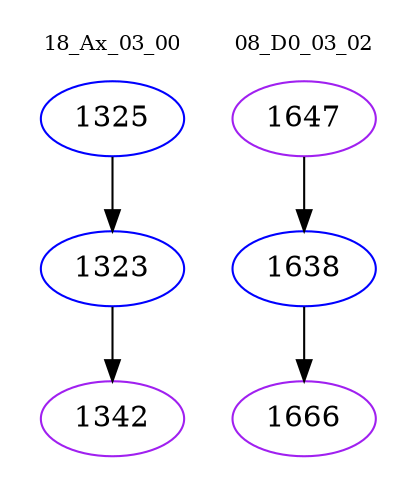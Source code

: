 digraph{
subgraph cluster_0 {
color = white
label = "18_Ax_03_00";
fontsize=10;
T0_1325 [label="1325", color="blue"]
T0_1325 -> T0_1323 [color="black"]
T0_1323 [label="1323", color="blue"]
T0_1323 -> T0_1342 [color="black"]
T0_1342 [label="1342", color="purple"]
}
subgraph cluster_1 {
color = white
label = "08_D0_03_02";
fontsize=10;
T1_1647 [label="1647", color="purple"]
T1_1647 -> T1_1638 [color="black"]
T1_1638 [label="1638", color="blue"]
T1_1638 -> T1_1666 [color="black"]
T1_1666 [label="1666", color="purple"]
}
}
